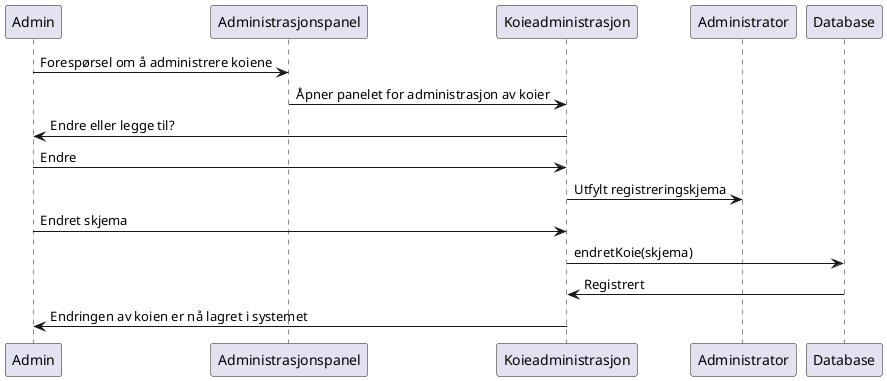 @startuml
Admin -> Administrasjonspanel: Forespørsel om å administrere koiene     
Administrasjonspanel -> Koieadministrasjon: Åpner panelet for administrasjon av koier
Koieadministrasjon -> Admin: Endre eller legge til?
Admin -> Koieadministrasjon: Endre
Koieadministrasjon -> Administrator: Utfylt registreringskjema
Admin -> Koieadministrasjon: Endret skjema
Koieadministrasjon -> Database: endretKoie(skjema)
Database -> Koieadministrasjon: Registrert
Koieadministrasjon -> Admin: Endringen av koien er nå lagret i systemet
@enduml



